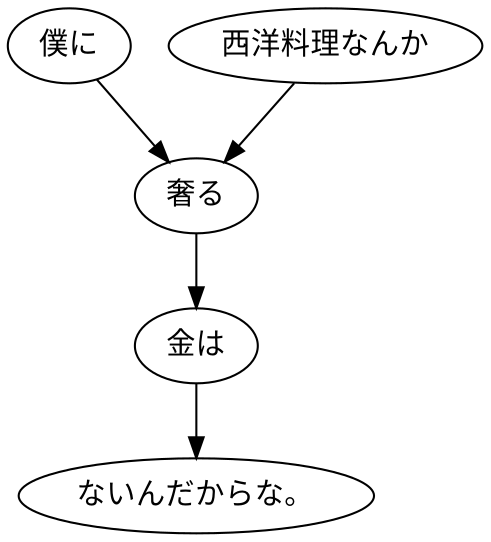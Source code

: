 digraph graph2521 {
	node0 [label="僕に"];
	node1 [label="西洋料理なんか"];
	node2 [label="奢る"];
	node3 [label="金は"];
	node4 [label="ないんだからな。"];
	node0 -> node2;
	node1 -> node2;
	node2 -> node3;
	node3 -> node4;
}
